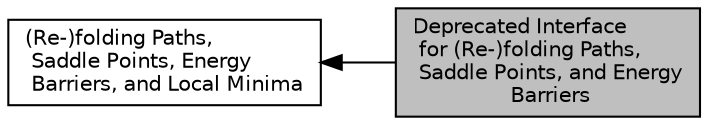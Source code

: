digraph "Deprecated Interface for (Re-)folding Paths, Saddle Points, and Energy Barriers"
{
  bgcolor="transparent";
  edge [fontname="Helvetica",fontsize="10",labelfontname="Helvetica",labelfontsize="10"];
  node [fontname="Helvetica",fontsize="10",shape=box];
  rankdir=LR;
  Node1 [label="(Re-)folding Paths,\l Saddle Points, Energy\l Barriers, and Local Minima",height=0.2,width=0.4,color="black",URL="$group__paths.html",tooltip="API for various RNA folding path algorithms."];
  Node0 [label="Deprecated Interface\l for (Re-)folding Paths,\l Saddle Points, and Energy\l Barriers",height=0.2,width=0.4,color="black", fillcolor="grey75", style="filled", fontcolor="black",tooltip=" "];
  Node1->Node0 [shape=plaintext, dir="back", style="solid"];
}
